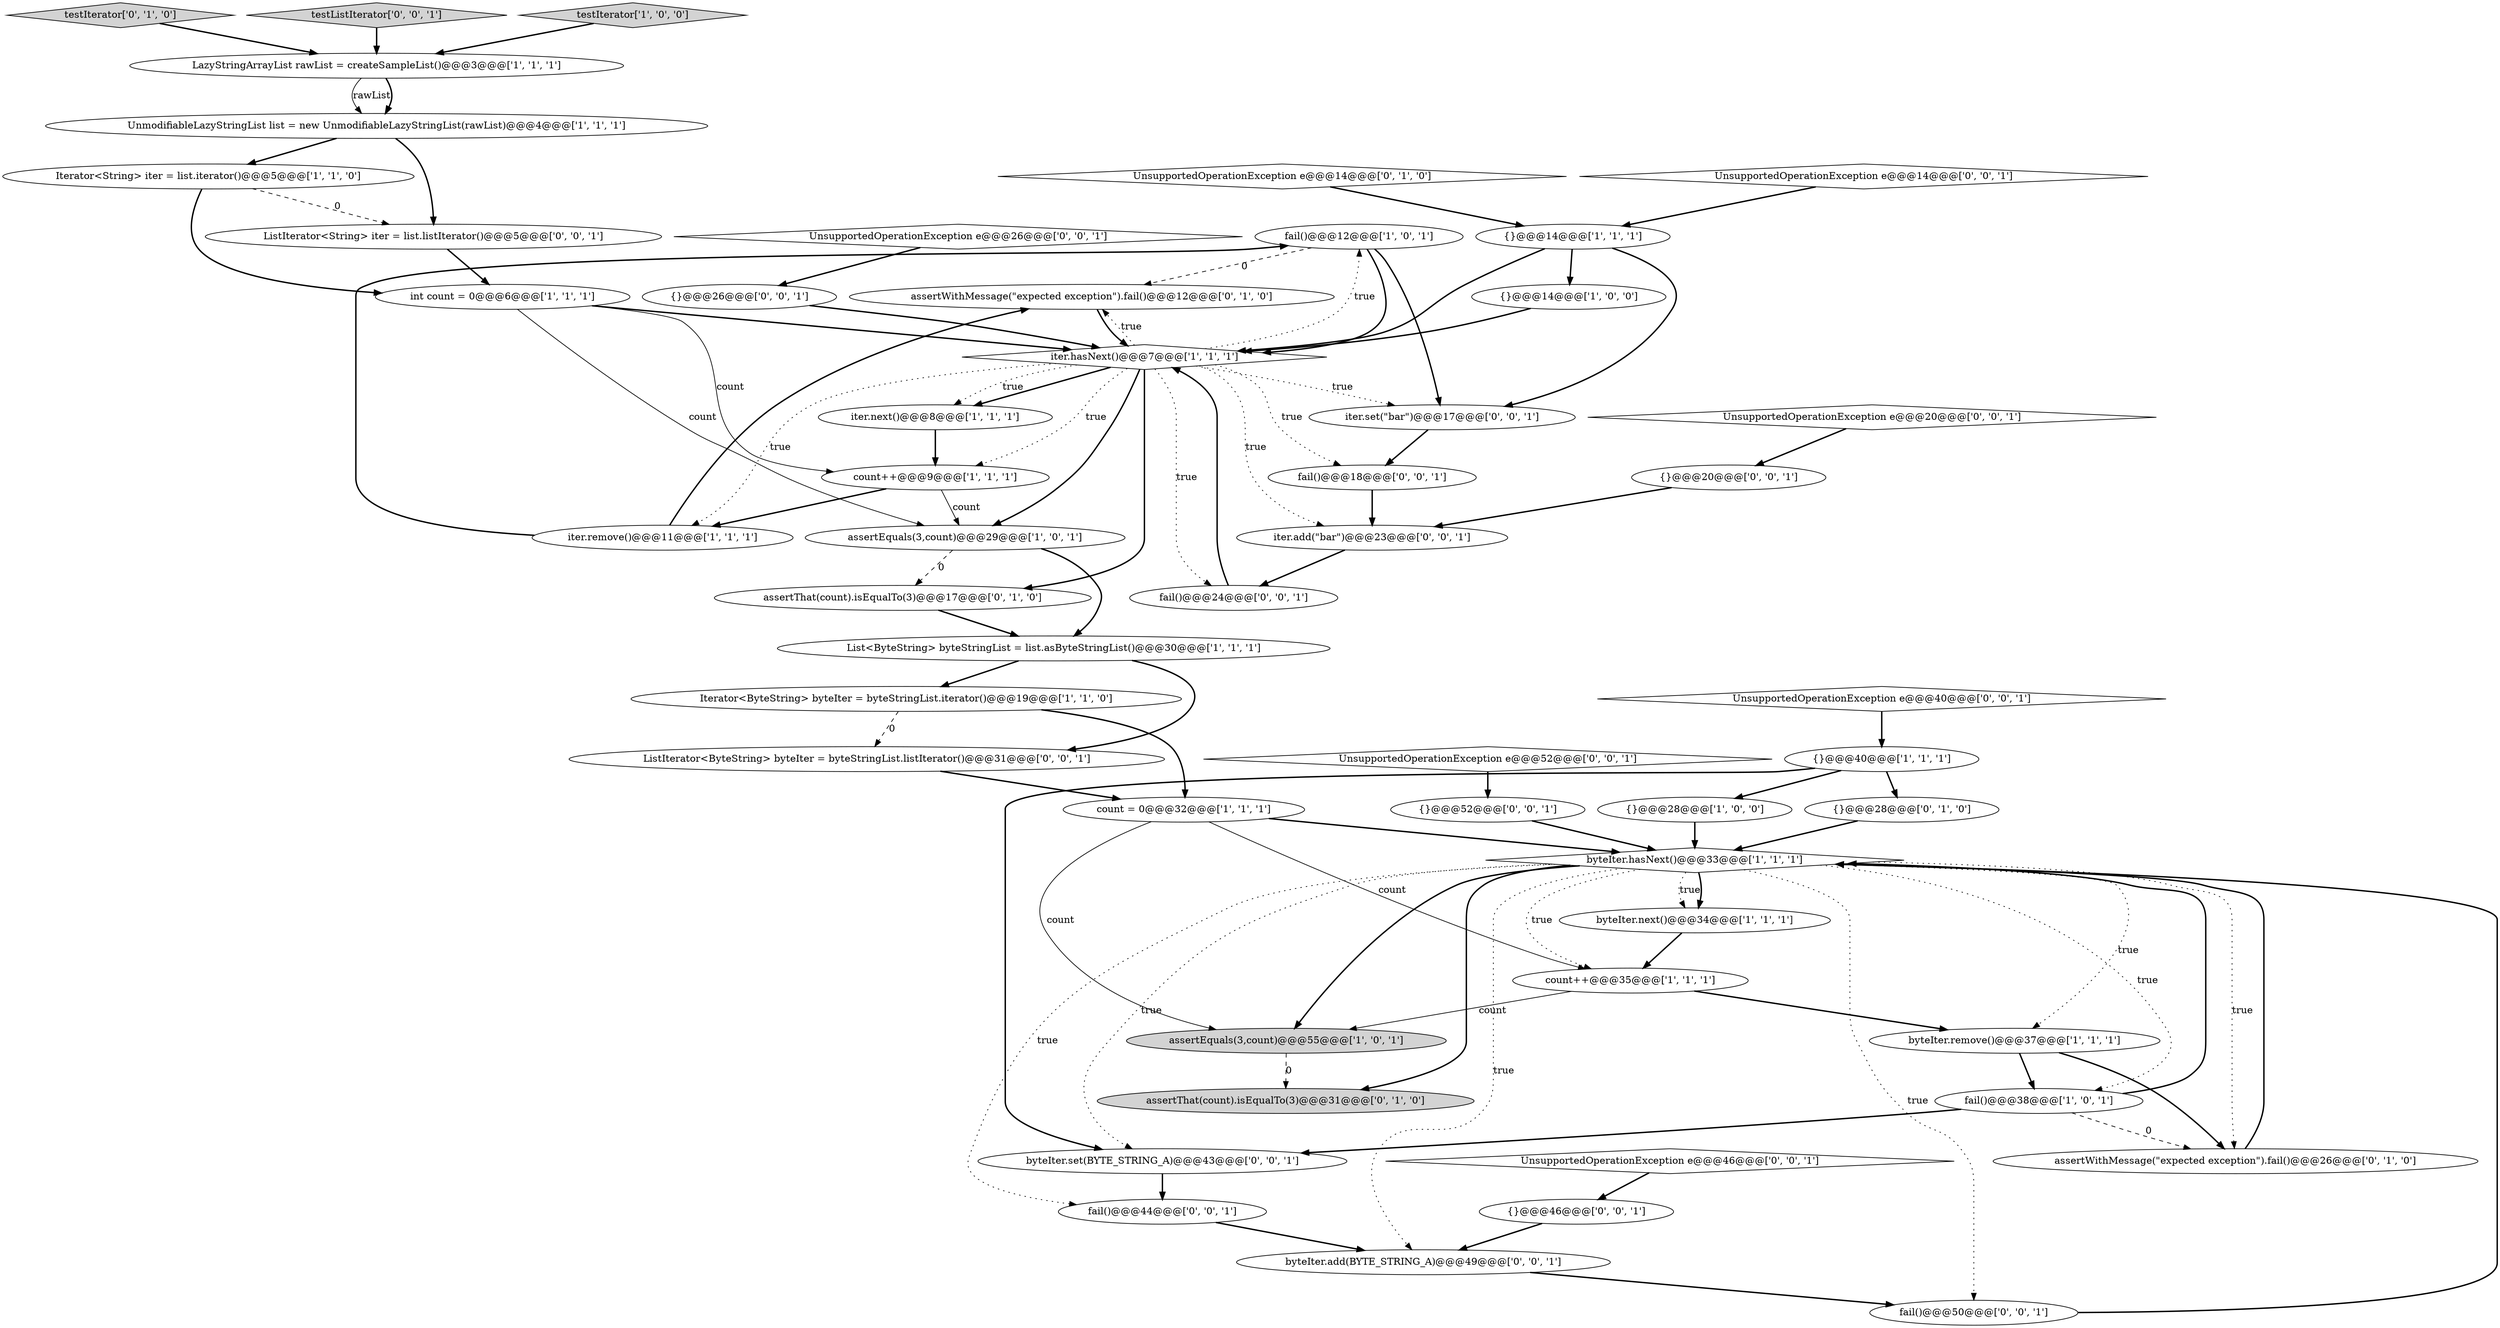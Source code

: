digraph {
14 [style = filled, label = "fail()@@@12@@@['1', '0', '1']", fillcolor = white, shape = ellipse image = "AAA0AAABBB1BBB"];
26 [style = filled, label = "{}@@@28@@@['0', '1', '0']", fillcolor = white, shape = ellipse image = "AAA0AAABBB2BBB"];
16 [style = filled, label = "byteIter.hasNext()@@@33@@@['1', '1', '1']", fillcolor = white, shape = diamond image = "AAA0AAABBB1BBB"];
41 [style = filled, label = "fail()@@@44@@@['0', '0', '1']", fillcolor = white, shape = ellipse image = "AAA0AAABBB3BBB"];
4 [style = filled, label = "fail()@@@38@@@['1', '0', '1']", fillcolor = white, shape = ellipse image = "AAA0AAABBB1BBB"];
43 [style = filled, label = "UnsupportedOperationException e@@@52@@@['0', '0', '1']", fillcolor = white, shape = diamond image = "AAA0AAABBB3BBB"];
25 [style = filled, label = "assertWithMessage(\"expected exception\").fail()@@@12@@@['0', '1', '0']", fillcolor = white, shape = ellipse image = "AAA1AAABBB2BBB"];
27 [style = filled, label = "assertThat(count).isEqualTo(3)@@@17@@@['0', '1', '0']", fillcolor = white, shape = ellipse image = "AAA1AAABBB2BBB"];
7 [style = filled, label = "iter.remove()@@@11@@@['1', '1', '1']", fillcolor = white, shape = ellipse image = "AAA0AAABBB1BBB"];
13 [style = filled, label = "{}@@@14@@@['1', '1', '1']", fillcolor = white, shape = ellipse image = "AAA0AAABBB1BBB"];
20 [style = filled, label = "assertEquals(3,count)@@@29@@@['1', '0', '1']", fillcolor = white, shape = ellipse image = "AAA0AAABBB1BBB"];
11 [style = filled, label = "count++@@@9@@@['1', '1', '1']", fillcolor = white, shape = ellipse image = "AAA0AAABBB1BBB"];
0 [style = filled, label = "{}@@@14@@@['1', '0', '0']", fillcolor = white, shape = ellipse image = "AAA0AAABBB1BBB"];
17 [style = filled, label = "LazyStringArrayList rawList = createSampleList()@@@3@@@['1', '1', '1']", fillcolor = white, shape = ellipse image = "AAA0AAABBB1BBB"];
34 [style = filled, label = "fail()@@@18@@@['0', '0', '1']", fillcolor = white, shape = ellipse image = "AAA0AAABBB3BBB"];
30 [style = filled, label = "testIterator['0', '1', '0']", fillcolor = lightgray, shape = diamond image = "AAA0AAABBB2BBB"];
49 [style = filled, label = "UnsupportedOperationException e@@@46@@@['0', '0', '1']", fillcolor = white, shape = diamond image = "AAA0AAABBB3BBB"];
8 [style = filled, label = "int count = 0@@@6@@@['1', '1', '1']", fillcolor = white, shape = ellipse image = "AAA0AAABBB1BBB"];
1 [style = filled, label = "count = 0@@@32@@@['1', '1', '1']", fillcolor = white, shape = ellipse image = "AAA0AAABBB1BBB"];
3 [style = filled, label = "Iterator<String> iter = list.iterator()@@@5@@@['1', '1', '0']", fillcolor = white, shape = ellipse image = "AAA0AAABBB1BBB"];
18 [style = filled, label = "count++@@@35@@@['1', '1', '1']", fillcolor = white, shape = ellipse image = "AAA0AAABBB1BBB"];
32 [style = filled, label = "UnsupportedOperationException e@@@40@@@['0', '0', '1']", fillcolor = white, shape = diamond image = "AAA0AAABBB3BBB"];
22 [style = filled, label = "iter.hasNext()@@@7@@@['1', '1', '1']", fillcolor = white, shape = diamond image = "AAA0AAABBB1BBB"];
29 [style = filled, label = "assertWithMessage(\"expected exception\").fail()@@@26@@@['0', '1', '0']", fillcolor = white, shape = ellipse image = "AAA1AAABBB2BBB"];
44 [style = filled, label = "{}@@@20@@@['0', '0', '1']", fillcolor = white, shape = ellipse image = "AAA0AAABBB3BBB"];
37 [style = filled, label = "ListIterator<ByteString> byteIter = byteStringList.listIterator()@@@31@@@['0', '0', '1']", fillcolor = white, shape = ellipse image = "AAA0AAABBB3BBB"];
40 [style = filled, label = "byteIter.set(BYTE_STRING_A)@@@43@@@['0', '0', '1']", fillcolor = white, shape = ellipse image = "AAA0AAABBB3BBB"];
5 [style = filled, label = "List<ByteString> byteStringList = list.asByteStringList()@@@30@@@['1', '1', '1']", fillcolor = white, shape = ellipse image = "AAA0AAABBB1BBB"];
31 [style = filled, label = "UnsupportedOperationException e@@@14@@@['0', '0', '1']", fillcolor = white, shape = diamond image = "AAA0AAABBB3BBB"];
45 [style = filled, label = "fail()@@@24@@@['0', '0', '1']", fillcolor = white, shape = ellipse image = "AAA0AAABBB3BBB"];
36 [style = filled, label = "{}@@@46@@@['0', '0', '1']", fillcolor = white, shape = ellipse image = "AAA0AAABBB3BBB"];
42 [style = filled, label = "byteIter.add(BYTE_STRING_A)@@@49@@@['0', '0', '1']", fillcolor = white, shape = ellipse image = "AAA0AAABBB3BBB"];
2 [style = filled, label = "byteIter.remove()@@@37@@@['1', '1', '1']", fillcolor = white, shape = ellipse image = "AAA0AAABBB1BBB"];
19 [style = filled, label = "assertEquals(3,count)@@@55@@@['1', '0', '1']", fillcolor = lightgray, shape = ellipse image = "AAA0AAABBB1BBB"];
50 [style = filled, label = "testListIterator['0', '0', '1']", fillcolor = lightgray, shape = diamond image = "AAA0AAABBB3BBB"];
12 [style = filled, label = "UnmodifiableLazyStringList list = new UnmodifiableLazyStringList(rawList)@@@4@@@['1', '1', '1']", fillcolor = white, shape = ellipse image = "AAA0AAABBB1BBB"];
24 [style = filled, label = "assertThat(count).isEqualTo(3)@@@31@@@['0', '1', '0']", fillcolor = lightgray, shape = ellipse image = "AAA1AAABBB2BBB"];
35 [style = filled, label = "{}@@@26@@@['0', '0', '1']", fillcolor = white, shape = ellipse image = "AAA0AAABBB3BBB"];
33 [style = filled, label = "ListIterator<String> iter = list.listIterator()@@@5@@@['0', '0', '1']", fillcolor = white, shape = ellipse image = "AAA0AAABBB3BBB"];
9 [style = filled, label = "Iterator<ByteString> byteIter = byteStringList.iterator()@@@19@@@['1', '1', '0']", fillcolor = white, shape = ellipse image = "AAA0AAABBB1BBB"];
38 [style = filled, label = "fail()@@@50@@@['0', '0', '1']", fillcolor = white, shape = ellipse image = "AAA0AAABBB3BBB"];
6 [style = filled, label = "testIterator['1', '0', '0']", fillcolor = lightgray, shape = diamond image = "AAA0AAABBB1BBB"];
51 [style = filled, label = "UnsupportedOperationException e@@@20@@@['0', '0', '1']", fillcolor = white, shape = diamond image = "AAA0AAABBB3BBB"];
21 [style = filled, label = "iter.next()@@@8@@@['1', '1', '1']", fillcolor = white, shape = ellipse image = "AAA0AAABBB1BBB"];
46 [style = filled, label = "iter.set(\"bar\")@@@17@@@['0', '0', '1']", fillcolor = white, shape = ellipse image = "AAA0AAABBB3BBB"];
48 [style = filled, label = "UnsupportedOperationException e@@@26@@@['0', '0', '1']", fillcolor = white, shape = diamond image = "AAA0AAABBB3BBB"];
15 [style = filled, label = "{}@@@28@@@['1', '0', '0']", fillcolor = white, shape = ellipse image = "AAA0AAABBB1BBB"];
47 [style = filled, label = "iter.add(\"bar\")@@@23@@@['0', '0', '1']", fillcolor = white, shape = ellipse image = "AAA0AAABBB3BBB"];
28 [style = filled, label = "UnsupportedOperationException e@@@14@@@['0', '1', '0']", fillcolor = white, shape = diamond image = "AAA0AAABBB2BBB"];
39 [style = filled, label = "{}@@@52@@@['0', '0', '1']", fillcolor = white, shape = ellipse image = "AAA0AAABBB3BBB"];
23 [style = filled, label = "{}@@@40@@@['1', '1', '1']", fillcolor = white, shape = ellipse image = "AAA0AAABBB1BBB"];
10 [style = filled, label = "byteIter.next()@@@34@@@['1', '1', '1']", fillcolor = white, shape = ellipse image = "AAA0AAABBB1BBB"];
28->13 [style = bold, label=""];
12->33 [style = bold, label=""];
32->23 [style = bold, label=""];
4->29 [style = dashed, label="0"];
36->42 [style = bold, label=""];
2->4 [style = bold, label=""];
16->2 [style = dotted, label="true"];
16->18 [style = dotted, label="true"];
49->36 [style = bold, label=""];
22->11 [style = dotted, label="true"];
22->20 [style = bold, label=""];
43->39 [style = bold, label=""];
10->18 [style = bold, label=""];
14->46 [style = bold, label=""];
2->29 [style = bold, label=""];
14->25 [style = dashed, label="0"];
16->10 [style = dotted, label="true"];
8->20 [style = solid, label="count"];
20->27 [style = dashed, label="0"];
15->16 [style = bold, label=""];
1->18 [style = solid, label="count"];
16->29 [style = dotted, label="true"];
47->45 [style = bold, label=""];
35->22 [style = bold, label=""];
18->19 [style = solid, label="count"];
50->17 [style = bold, label=""];
4->40 [style = bold, label=""];
16->40 [style = dotted, label="true"];
11->20 [style = solid, label="count"];
26->16 [style = bold, label=""];
3->33 [style = dashed, label="0"];
13->0 [style = bold, label=""];
0->22 [style = bold, label=""];
39->16 [style = bold, label=""];
19->24 [style = dashed, label="0"];
22->47 [style = dotted, label="true"];
23->26 [style = bold, label=""];
7->14 [style = bold, label=""];
5->37 [style = bold, label=""];
16->38 [style = dotted, label="true"];
22->25 [style = dotted, label="true"];
38->16 [style = bold, label=""];
8->22 [style = bold, label=""];
3->8 [style = bold, label=""];
13->46 [style = bold, label=""];
22->21 [style = bold, label=""];
48->35 [style = bold, label=""];
22->46 [style = dotted, label="true"];
30->17 [style = bold, label=""];
14->22 [style = bold, label=""];
21->11 [style = bold, label=""];
33->8 [style = bold, label=""];
23->15 [style = bold, label=""];
4->16 [style = bold, label=""];
46->34 [style = bold, label=""];
9->37 [style = dashed, label="0"];
1->19 [style = solid, label="count"];
20->5 [style = bold, label=""];
16->19 [style = bold, label=""];
17->12 [style = solid, label="rawList"];
16->10 [style = bold, label=""];
16->41 [style = dotted, label="true"];
29->16 [style = bold, label=""];
40->41 [style = bold, label=""];
12->3 [style = bold, label=""];
44->47 [style = bold, label=""];
7->25 [style = bold, label=""];
45->22 [style = bold, label=""];
23->40 [style = bold, label=""];
31->13 [style = bold, label=""];
37->1 [style = bold, label=""];
22->21 [style = dotted, label="true"];
16->4 [style = dotted, label="true"];
16->24 [style = bold, label=""];
34->47 [style = bold, label=""];
18->2 [style = bold, label=""];
51->44 [style = bold, label=""];
22->27 [style = bold, label=""];
13->22 [style = bold, label=""];
17->12 [style = bold, label=""];
6->17 [style = bold, label=""];
5->9 [style = bold, label=""];
42->38 [style = bold, label=""];
22->7 [style = dotted, label="true"];
11->7 [style = bold, label=""];
22->14 [style = dotted, label="true"];
27->5 [style = bold, label=""];
41->42 [style = bold, label=""];
22->34 [style = dotted, label="true"];
16->42 [style = dotted, label="true"];
8->11 [style = solid, label="count"];
22->45 [style = dotted, label="true"];
1->16 [style = bold, label=""];
25->22 [style = bold, label=""];
9->1 [style = bold, label=""];
}
